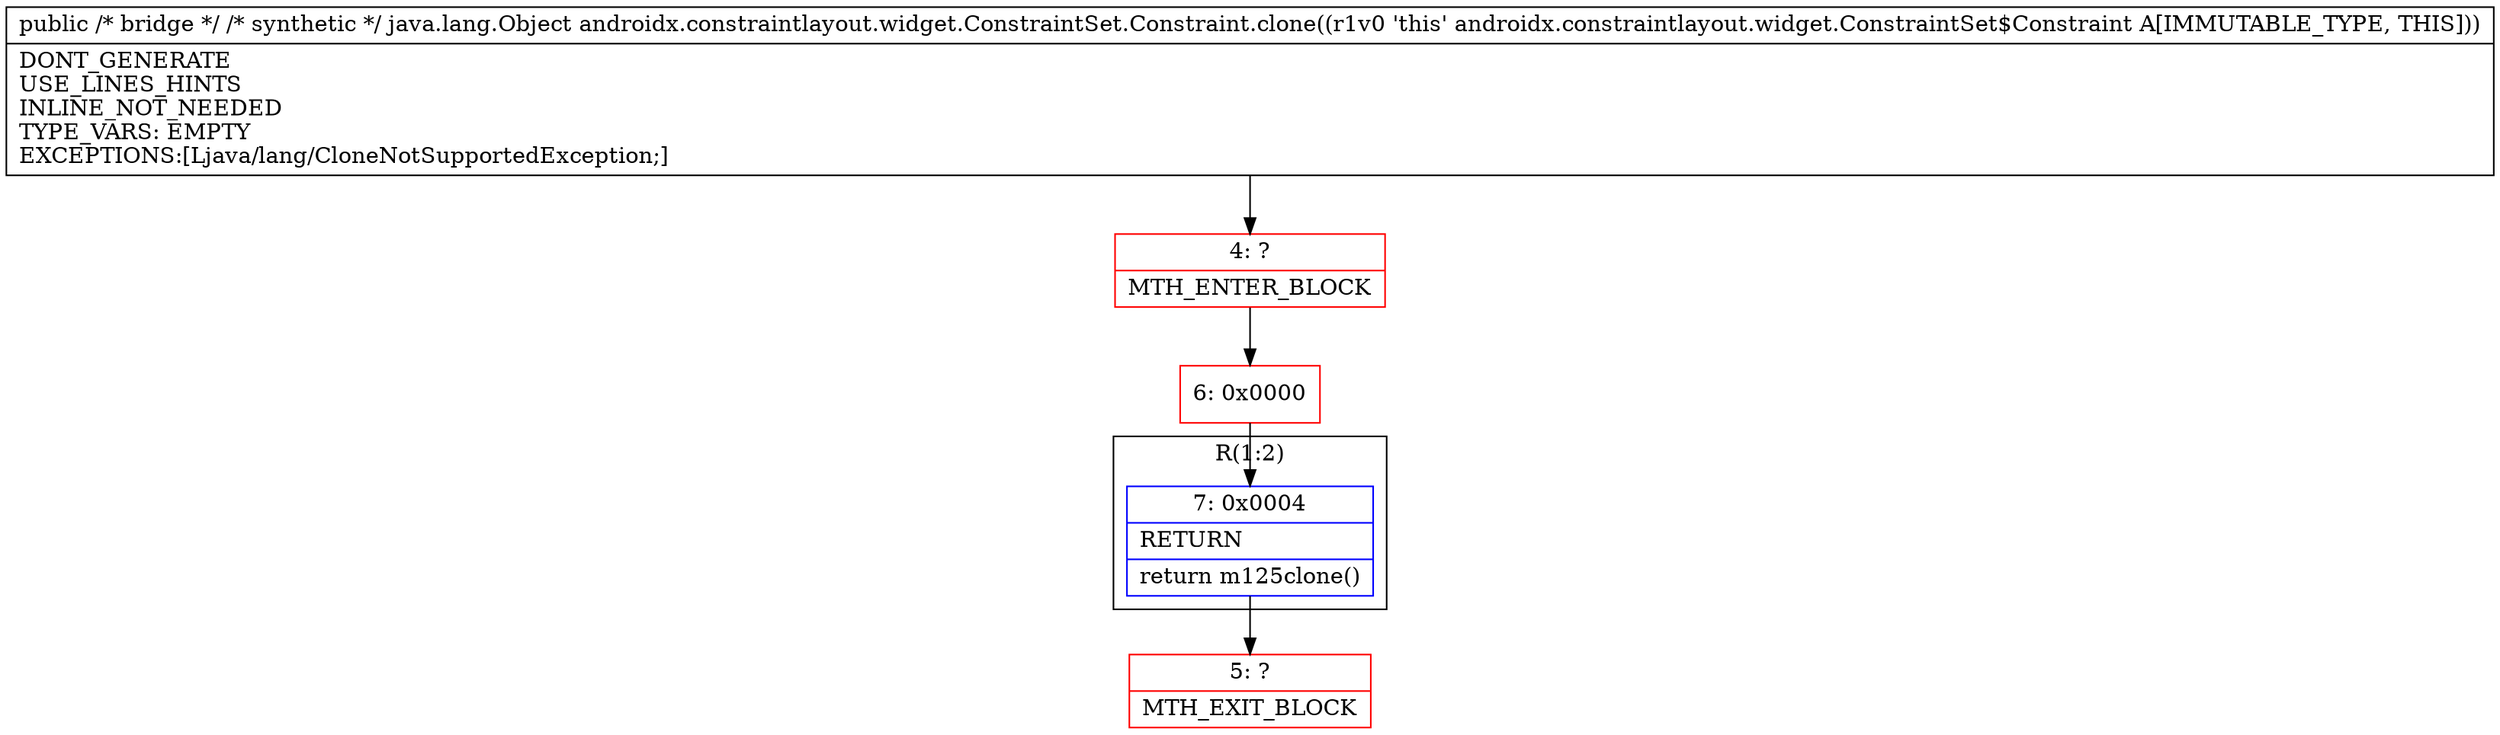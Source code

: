 digraph "CFG forandroidx.constraintlayout.widget.ConstraintSet.Constraint.clone()Ljava\/lang\/Object;" {
subgraph cluster_Region_1420641982 {
label = "R(1:2)";
node [shape=record,color=blue];
Node_7 [shape=record,label="{7\:\ 0x0004|RETURN\l|return m125clone()\l}"];
}
Node_4 [shape=record,color=red,label="{4\:\ ?|MTH_ENTER_BLOCK\l}"];
Node_6 [shape=record,color=red,label="{6\:\ 0x0000}"];
Node_5 [shape=record,color=red,label="{5\:\ ?|MTH_EXIT_BLOCK\l}"];
MethodNode[shape=record,label="{public \/* bridge *\/ \/* synthetic *\/ java.lang.Object androidx.constraintlayout.widget.ConstraintSet.Constraint.clone((r1v0 'this' androidx.constraintlayout.widget.ConstraintSet$Constraint A[IMMUTABLE_TYPE, THIS]))  | DONT_GENERATE\lUSE_LINES_HINTS\lINLINE_NOT_NEEDED\lTYPE_VARS: EMPTY\lEXCEPTIONS:[Ljava\/lang\/CloneNotSupportedException;]\l}"];
MethodNode -> Node_4;Node_7 -> Node_5;
Node_4 -> Node_6;
Node_6 -> Node_7;
}

